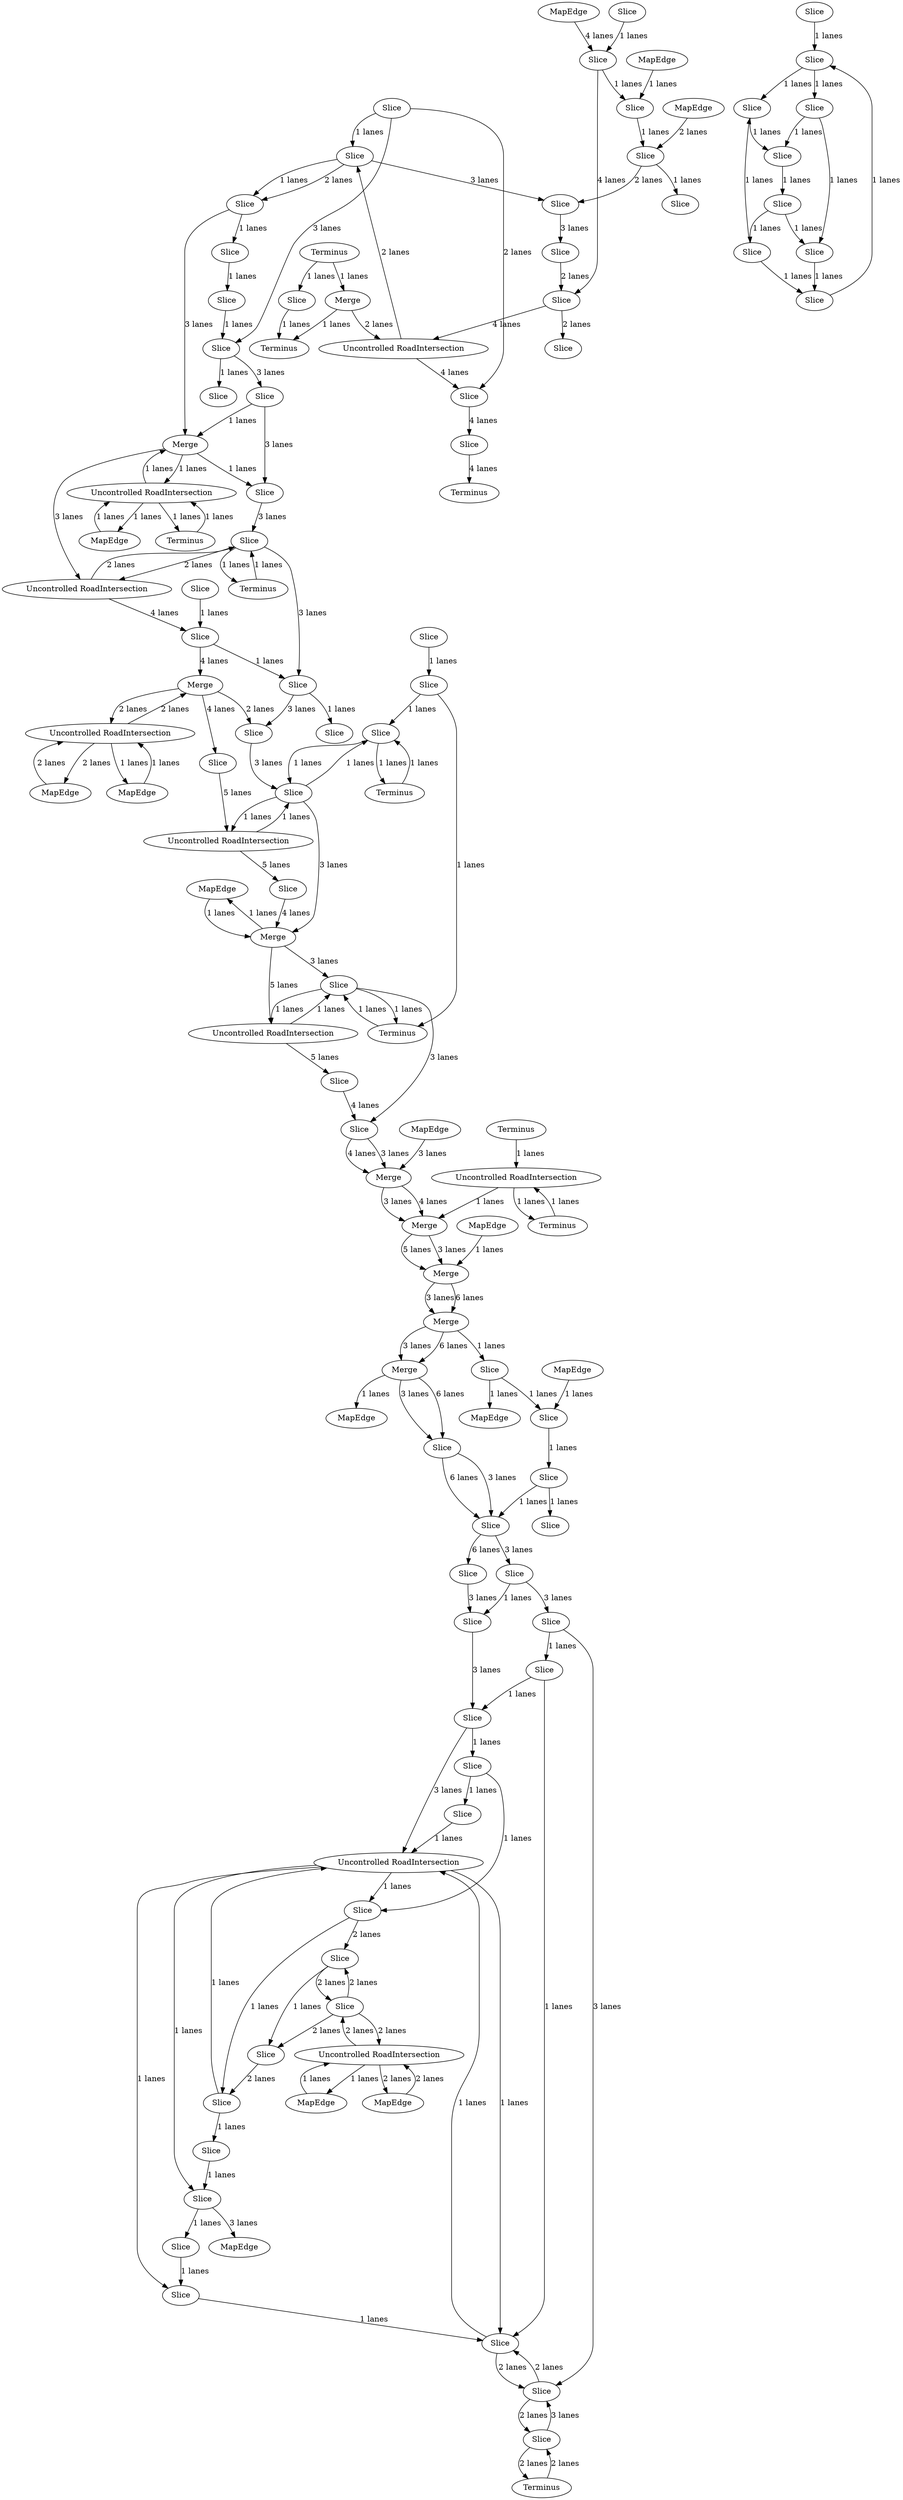 digraph {
    0 [ label = "MapEdge" ]
    1 [ label = "Merge" ]
    2 [ label = "MapEdge" ]
    3 [ label = "Merge" ]
    4 [ label = "MapEdge" ]
    5 [ label = "Merge" ]
    6 [ label = "Uncontrolled RoadIntersection" ]
    7 [ label = "Slice" ]
    8 [ label = "MapEdge" ]
    9 [ label = "MapEdge" ]
    10 [ label = "Slice" ]
    11 [ label = "Uncontrolled RoadIntersection" ]
    12 [ label = "Terminus" ]
    13 [ label = "MapEdge" ]
    14 [ label = "Merge" ]
    15 [ label = "MapEdge" ]
    16 [ label = "Slice" ]
    17 [ label = "Slice" ]
    18 [ label = "Uncontrolled RoadIntersection" ]
    19 [ label = "Terminus" ]
    20 [ label = "Uncontrolled RoadIntersection" ]
    21 [ label = "Slice" ]
    22 [ label = "MapEdge" ]
    23 [ label = "Slice" ]
    24 [ label = "Uncontrolled RoadIntersection" ]
    25 [ label = "MapEdge" ]
    26 [ label = "Slice" ]
    27 [ label = "Slice" ]
    28 [ label = "Slice" ]
    29 [ label = "Slice" ]
    30 [ label = "Uncontrolled RoadIntersection" ]
    31 [ label = "Slice" ]
    32 [ label = "Slice" ]
    33 [ label = "Slice" ]
    34 [ label = "Slice" ]
    35 [ label = "Slice" ]
    36 [ label = "Terminus" ]
    37 [ label = "Slice" ]
    38 [ label = "Terminus" ]
    39 [ label = "Merge" ]
    40 [ label = "MapEdge" ]
    41 [ label = "Slice" ]
    42 [ label = "Slice" ]
    43 [ label = "Slice" ]
    44 [ label = "Slice" ]
    45 [ label = "Slice" ]
    46 [ label = "Slice" ]
    47 [ label = "MapEdge" ]
    48 [ label = "Uncontrolled RoadIntersection" ]
    49 [ label = "Slice" ]
    50 [ label = "Slice" ]
    51 [ label = "Slice" ]
    52 [ label = "Slice" ]
    53 [ label = "Terminus" ]
    54 [ label = "Slice" ]
    55 [ label = "Merge" ]
    56 [ label = "Terminus" ]
    57 [ label = "Terminus" ]
    58 [ label = "Slice" ]
    59 [ label = "Slice" ]
    60 [ label = "Slice" ]
    61 [ label = "Slice" ]
    62 [ label = "MapEdge" ]
    63 [ label = "Slice" ]
    64 [ label = "Slice" ]
    65 [ label = "Merge" ]
    66 [ label = "Merge" ]
    67 [ label = "Slice" ]
    68 [ label = "Terminus" ]
    69 [ label = "Slice" ]
    70 [ label = "Slice" ]
    71 [ label = "Slice" ]
    72 [ label = "Slice" ]
    73 [ label = "MapEdge" ]
    74 [ label = "Slice" ]
    75 [ label = "Slice" ]
    76 [ label = "MapEdge" ]
    77 [ label = "Slice" ]
    78 [ label = "Slice" ]
    79 [ label = "Slice" ]
    80 [ label = "Slice" ]
    81 [ label = "Slice" ]
    82 [ label = "Uncontrolled RoadIntersection" ]
    83 [ label = "Terminus" ]
    84 [ label = "Slice" ]
    85 [ label = "Slice" ]
    86 [ label = "Slice" ]
    87 [ label = "Slice" ]
    88 [ label = "Slice" ]
    89 [ label = "Slice" ]
    90 [ label = "Slice" ]
    91 [ label = "Slice" ]
    92 [ label = "Slice" ]
    93 [ label = "Uncontrolled RoadIntersection" ]
    94 [ label = "Terminus" ]
    95 [ label = "Slice" ]
    96 [ label = "MapEdge" ]
    97 [ label = "Slice" ]
    98 [ label = "Slice" ]
    99 [ label = "Slice" ]
    100 [ label = "Slice" ]
    101 [ label = "Slice" ]
    102 [ label = "Slice" ]
    103 [ label = "Slice" ]
    104 [ label = "Slice" ]
    105 [ label = "Slice" ]
    106 [ label = "Slice" ]
    107 [ label = "Slice" ]
    108 [ label = "Slice" ]
    109 [ label = "Slice" ]
    110 [ label = "Merge" ]
    111 [ label = "Slice" ]
    112 [ label = "Slice" ]
    113 [ label = "Slice" ]
    0 -> 1 [ label = "1 lanes" ]
    1 -> 0 [ label = "1 lanes" ]
    2 -> 24 [ label = "2 lanes" ]
    24 -> 2 [ label = "2 lanes" ]
    24 -> 3 [ label = "2 lanes" ]
    3 -> 24 [ label = "2 lanes" ]
    4 -> 93 [ label = "1 lanes" ]
    93 -> 4 [ label = "1 lanes" ]
    93 -> 5 [ label = "1 lanes" ]
    5 -> 93 [ label = "1 lanes" ]
    6 -> 7 [ label = "2 lanes" ]
    7 -> 6 [ label = "2 lanes" ]
    8 -> 65 [ label = "3 lanes" ]
    9 -> 17 [ label = "1 lanes" ]
    17 -> 10 [ label = "1 lanes" ]
    10 -> 37 [ label = "1 lanes" ]
    11 -> 63 [ label = "1 lanes" ]
    63 -> 11 [ label = "1 lanes" ]
    63 -> 103 [ label = "1 lanes" ]
    103 -> 63 [ label = "1 lanes" ]
    103 -> 12 [ label = "1 lanes" ]
    12 -> 103 [ label = "1 lanes" ]
    13 -> 66 [ label = "1 lanes" ]
    14 -> 15 [ label = "1 lanes" ]
    16 -> 17 [ label = "1 lanes" ]
    18 -> 64 [ label = "1 lanes" ]
    64 -> 18 [ label = "1 lanes" ]
    64 -> 19 [ label = "1 lanes" ]
    19 -> 64 [ label = "1 lanes" ]
    20 -> 21 [ label = "4 lanes" ]
    22 -> 81 [ label = "4 lanes" ]
    81 -> 23 [ label = "4 lanes" ]
    24 -> 25 [ label = "1 lanes" ]
    25 -> 24 [ label = "1 lanes" ]
    10 -> 26 [ label = "1 lanes" ]
    27 -> 108 [ label = "1 lanes" ]
    108 -> 105 [ label = "1 lanes" ]
    105 -> 107 [ label = "1 lanes" ]
    107 -> 27 [ label = "1 lanes" ]
    28 -> 29 [ label = "1 lanes" ]
    30 -> 31 [ label = "1 lanes" ]
    29 -> 32 [ label = "2 lanes" ]
    33 -> 34 [ label = "3 lanes" ]
    84 -> 5 [ label = "3 lanes" ]
    5 -> 6 [ label = "3 lanes" ]
    35 -> 36 [ label = "4 lanes" ]
    110 -> 14 [ label = "6 lanes" ]
    14 -> 95 [ label = "6 lanes" ]
    95 -> 37 [ label = "6 lanes" ]
    37 -> 33 [ label = "6 lanes" ]
    38 -> 82 [ label = "1 lanes" ]
    82 -> 39 [ label = "1 lanes" ]
    40 -> 48 [ label = "2 lanes" ]
    48 -> 40 [ label = "2 lanes" ]
    48 -> 41 [ label = "2 lanes" ]
    41 -> 48 [ label = "2 lanes" ]
    42 -> 44 [ label = "2 lanes" ]
    44 -> 42 [ label = "2 lanes" ]
    43 -> 44 [ label = "1 lanes" ]
    99 -> 43 [ label = "1 lanes" ]
    43 -> 45 [ label = "1 lanes" ]
    45 -> 77 [ label = "1 lanes" ]
    77 -> 46 [ label = "1 lanes" ]
    47 -> 48 [ label = "1 lanes" ]
    48 -> 47 [ label = "1 lanes" ]
    44 -> 30 [ label = "1 lanes" ]
    30 -> 44 [ label = "1 lanes" ]
    32 -> 49 [ label = "1 lanes" ]
    50 -> 98 [ label = "4 lanes" ]
    98 -> 65 [ label = "4 lanes" ]
    65 -> 39 [ label = "4 lanes" ]
    7 -> 89 [ label = "3 lanes" ]
    89 -> 51 [ label = "3 lanes" ]
    52 -> 34 [ label = "1 lanes" ]
    53 -> 54 [ label = "2 lanes" ]
    54 -> 53 [ label = "2 lanes" ]
    55 -> 20 [ label = "2 lanes" ]
    55 -> 56 [ label = "1 lanes" ]
    57 -> 55 [ label = "1 lanes" ]
    20 -> 58 [ label = "2 lanes" ]
    59 -> 87 [ label = "3 lanes" ]
    87 -> 67 [ label = "3 lanes" ]
    67 -> 91 [ label = "3 lanes" ]
    91 -> 7 [ label = "3 lanes" ]
    59 -> 21 [ label = "2 lanes" ]
    27 -> 60 [ label = "1 lanes" ]
    61 -> 27 [ label = "1 lanes" ]
    60 -> 109 [ label = "1 lanes" ]
    109 -> 104 [ label = "1 lanes" ]
    104 -> 106 [ label = "1 lanes" ]
    106 -> 60 [ label = "1 lanes" ]
    110 -> 16 [ label = "1 lanes" ]
    16 -> 62 [ label = "1 lanes" ]
    51 -> 63 [ label = "3 lanes" ]
    63 -> 1 [ label = "3 lanes" ]
    1 -> 64 [ label = "3 lanes" ]
    64 -> 98 [ label = "3 lanes" ]
    98 -> 65 [ label = "3 lanes" ]
    65 -> 39 [ label = "3 lanes" ]
    39 -> 66 [ label = "3 lanes" ]
    66 -> 110 [ label = "3 lanes" ]
    110 -> 14 [ label = "3 lanes" ]
    14 -> 95 [ label = "3 lanes" ]
    95 -> 37 [ label = "3 lanes" ]
    37 -> 52 [ label = "3 lanes" ]
    52 -> 99 [ label = "3 lanes" ]
    99 -> 42 [ label = "3 lanes" ]
    67 -> 5 [ label = "1 lanes" ]
    3 -> 51 [ label = "2 lanes" ]
    7 -> 68 [ label = "1 lanes" ]
    68 -> 7 [ label = "1 lanes" ]
    69 -> 23 [ label = "2 lanes" ]
    23 -> 70 [ label = "2 lanes" ]
    97 -> 74 [ label = "1 lanes" ]
    74 -> 71 [ label = "1 lanes" ]
    72 -> 69 [ label = "3 lanes" ]
    30 -> 46 [ label = "1 lanes" ]
    73 -> 74 [ label = "2 lanes" ]
    74 -> 72 [ label = "2 lanes" ]
    49 -> 31 [ label = "1 lanes" ]
    31 -> 75 [ label = "1 lanes" ]
    41 -> 29 [ label = "2 lanes" ]
    75 -> 79 [ label = "1 lanes" ]
    79 -> 44 [ label = "1 lanes" ]
    54 -> 42 [ label = "3 lanes" ]
    42 -> 54 [ label = "2 lanes" ]
    46 -> 32 [ label = "1 lanes" ]
    46 -> 28 [ label = "2 lanes" ]
    41 -> 28 [ label = "2 lanes" ]
    28 -> 41 [ label = "2 lanes" ]
    32 -> 30 [ label = "1 lanes" ]
    31 -> 76 [ label = "3 lanes" ]
    34 -> 45 [ label = "3 lanes" ]
    45 -> 30 [ label = "3 lanes" ]
    77 -> 78 [ label = "1 lanes" ]
    78 -> 30 [ label = "1 lanes" ]
    30 -> 79 [ label = "1 lanes" ]
    80 -> 81 [ label = "1 lanes" ]
    81 -> 97 [ label = "1 lanes" ]
    82 -> 83 [ label = "1 lanes" ]
    83 -> 82 [ label = "1 lanes" ]
    58 -> 72 [ label = "3 lanes" ]
    59 -> 58 [ label = "1 lanes" ]
    84 -> 85 [ label = "1 lanes" ]
    86 -> 87 [ label = "1 lanes" ]
    87 -> 88 [ label = "1 lanes" ]
    85 -> 86 [ label = "1 lanes" ]
    58 -> 84 [ label = "1 lanes" ]
    58 -> 84 [ label = "2 lanes" ]
    23 -> 20 [ label = "4 lanes" ]
    89 -> 90 [ label = "1 lanes" ]
    5 -> 91 [ label = "1 lanes" ]
    113 -> 89 [ label = "1 lanes" ]
    92 -> 113 [ label = "1 lanes" ]
    100 -> 56 [ label = "1 lanes" ]
    21 -> 35 [ label = "4 lanes" ]
    93 -> 94 [ label = "1 lanes" ]
    94 -> 93 [ label = "1 lanes" ]
    96 -> 97 [ label = "1 lanes" ]
    57 -> 100 [ label = "1 lanes" ]
    101 -> 102 [ label = "1 lanes" ]
    102 -> 19 [ label = "1 lanes" ]
    102 -> 103 [ label = "1 lanes" ]
    104 -> 105 [ label = "1 lanes" ]
    106 -> 107 [ label = "1 lanes" ]
    108 -> 109 [ label = "1 lanes" ]
    66 -> 110 [ label = "6 lanes" ]
    39 -> 66 [ label = "5 lanes" ]
    18 -> 50 [ label = "5 lanes" ]
    111 -> 1 [ label = "4 lanes" ]
    112 -> 11 [ label = "5 lanes" ]
    11 -> 111 [ label = "5 lanes" ]
    6 -> 113 [ label = "4 lanes" ]
    113 -> 3 [ label = "4 lanes" ]
    3 -> 112 [ label = "4 lanes" ]
    1 -> 18 [ label = "5 lanes" ]
}
